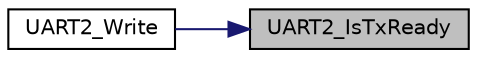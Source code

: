 digraph "UART2_IsTxReady"
{
 // LATEX_PDF_SIZE
  edge [fontname="Helvetica",fontsize="10",labelfontname="Helvetica",labelfontsize="10"];
  node [fontname="Helvetica",fontsize="10",shape=record];
  rankdir="RL";
  Node1 [label="UART2_IsTxReady",height=0.2,width=0.4,color="black", fillcolor="grey75", style="filled", fontcolor="black",tooltip=" "];
  Node1 -> Node2 [dir="back",color="midnightblue",fontsize="10",style="solid",fontname="Helvetica"];
  Node2 [label="UART2_Write",height=0.2,width=0.4,color="black", fillcolor="white", style="filled",URL="$uart2_8c.html#aa1bdaee21f13989dbac96458da3edb94",tooltip=" "];
}
